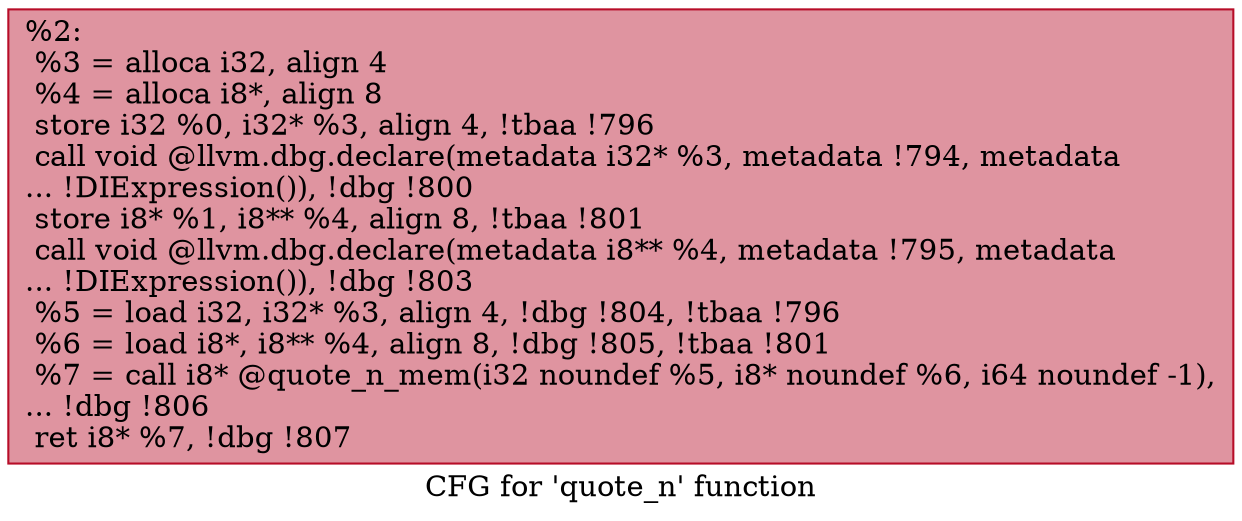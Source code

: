digraph "CFG for 'quote_n' function" {
	label="CFG for 'quote_n' function";

	Node0xf73c60 [shape=record,color="#b70d28ff", style=filled, fillcolor="#b70d2870",label="{%2:\l  %3 = alloca i32, align 4\l  %4 = alloca i8*, align 8\l  store i32 %0, i32* %3, align 4, !tbaa !796\l  call void @llvm.dbg.declare(metadata i32* %3, metadata !794, metadata\l... !DIExpression()), !dbg !800\l  store i8* %1, i8** %4, align 8, !tbaa !801\l  call void @llvm.dbg.declare(metadata i8** %4, metadata !795, metadata\l... !DIExpression()), !dbg !803\l  %5 = load i32, i32* %3, align 4, !dbg !804, !tbaa !796\l  %6 = load i8*, i8** %4, align 8, !dbg !805, !tbaa !801\l  %7 = call i8* @quote_n_mem(i32 noundef %5, i8* noundef %6, i64 noundef -1),\l... !dbg !806\l  ret i8* %7, !dbg !807\l}"];
}

